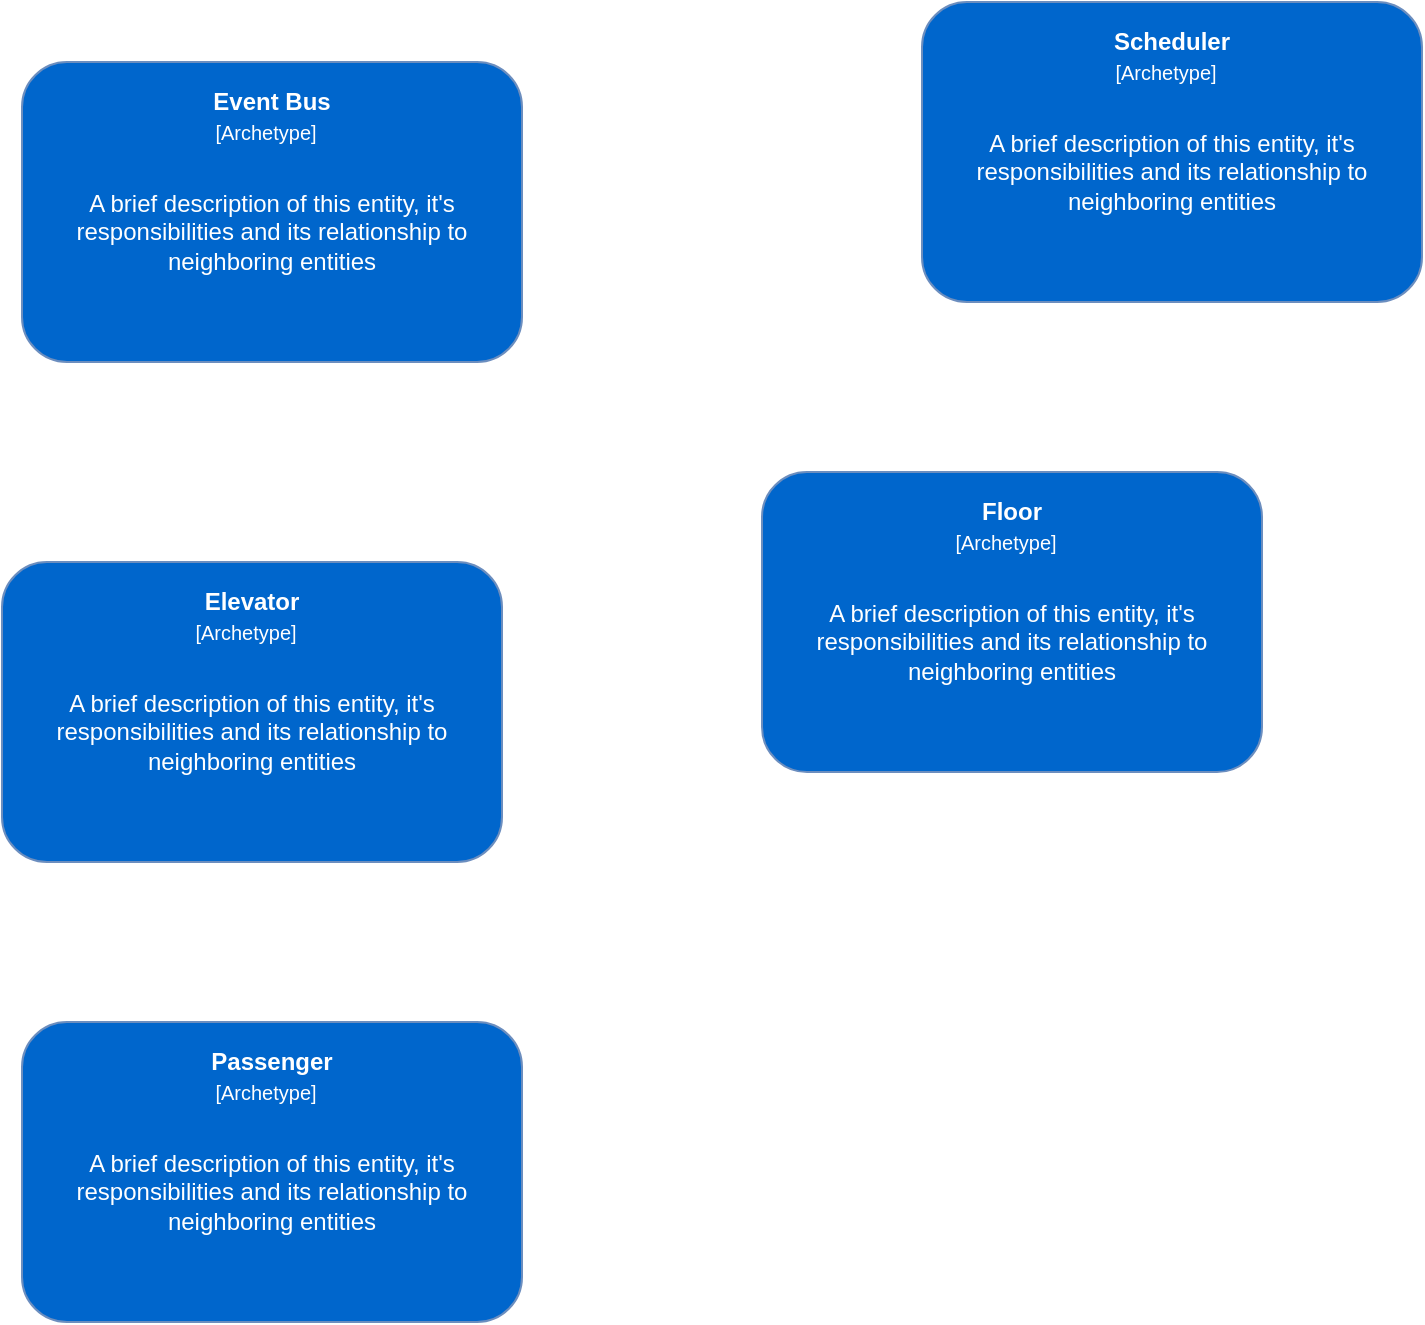 <mxfile version="10.9.5" type="device"><diagram id="EK6g940X_2jVcWOU6df5" name="Page-1"><mxGraphModel dx="1422" dy="847" grid="1" gridSize="10" guides="1" tooltips="1" connect="1" arrows="1" fold="1" page="1" pageScale="1" pageWidth="1169" pageHeight="1654" math="0" shadow="0"><root><mxCell id="0"/><mxCell id="1" parent="0"/><mxCell id="wplTxDgLoo8tkZVB_4dN-1" value="" style="group;rounded=0;fillColor=none;fontColor=#808080;strokeWidth=4;" vertex="1" connectable="0" parent="1"><mxGeometry x="140" y="170" width="250" height="150" as="geometry"/></mxCell><mxCell id="wplTxDgLoo8tkZVB_4dN-2" value="A brief description of this entity, it's responsibilities and its relationship to neighboring entities" style="rounded=1;whiteSpace=wrap;html=1;fillColor=#0066CC;strokeColor=#6c8ebf;fontColor=#FFFFFF;spacingTop=20;" vertex="1" parent="wplTxDgLoo8tkZVB_4dN-1"><mxGeometry width="250" height="150" as="geometry"/></mxCell><mxCell id="wplTxDgLoo8tkZVB_4dN-3" value="Event Bus" style="text;html=1;strokeColor=none;fillColor=none;align=center;verticalAlign=middle;whiteSpace=wrap;rounded=0;fontColor=#FFFFFF;fontStyle=1" vertex="1" parent="wplTxDgLoo8tkZVB_4dN-1"><mxGeometry x="25" y="10" width="200" height="20" as="geometry"/></mxCell><mxCell id="wplTxDgLoo8tkZVB_4dN-4" value="[Archetype]" style="text;html=1;strokeColor=none;fillColor=none;align=center;verticalAlign=middle;whiteSpace=wrap;rounded=0;fontColor=#FFFFFF;fontSize=10;" vertex="1" parent="wplTxDgLoo8tkZVB_4dN-1"><mxGeometry x="22" y="25" width="200" height="20" as="geometry"/></mxCell><mxCell id="wplTxDgLoo8tkZVB_4dN-5" value="" style="group;rounded=0;fillColor=none;fontColor=#808080;strokeWidth=4;" vertex="1" connectable="0" parent="1"><mxGeometry x="130" y="420" width="250" height="150" as="geometry"/></mxCell><mxCell id="wplTxDgLoo8tkZVB_4dN-6" value="A brief description of this entity, it's responsibilities and its relationship to neighboring entities" style="rounded=1;whiteSpace=wrap;html=1;fillColor=#0066CC;strokeColor=#6c8ebf;fontColor=#FFFFFF;spacingTop=20;" vertex="1" parent="wplTxDgLoo8tkZVB_4dN-5"><mxGeometry width="250" height="150" as="geometry"/></mxCell><mxCell id="wplTxDgLoo8tkZVB_4dN-7" value="Elevator" style="text;html=1;strokeColor=none;fillColor=none;align=center;verticalAlign=middle;whiteSpace=wrap;rounded=0;fontColor=#FFFFFF;fontStyle=1" vertex="1" parent="wplTxDgLoo8tkZVB_4dN-5"><mxGeometry x="25" y="10" width="200" height="20" as="geometry"/></mxCell><mxCell id="wplTxDgLoo8tkZVB_4dN-8" value="[Archetype]" style="text;html=1;strokeColor=none;fillColor=none;align=center;verticalAlign=middle;whiteSpace=wrap;rounded=0;fontColor=#FFFFFF;fontSize=10;" vertex="1" parent="wplTxDgLoo8tkZVB_4dN-5"><mxGeometry x="22" y="25" width="200" height="20" as="geometry"/></mxCell><mxCell id="wplTxDgLoo8tkZVB_4dN-9" value="" style="group;rounded=0;fillColor=none;fontColor=#808080;strokeWidth=4;" vertex="1" connectable="0" parent="1"><mxGeometry x="590" y="140" width="250" height="150" as="geometry"/></mxCell><mxCell id="wplTxDgLoo8tkZVB_4dN-10" value="A brief description of this entity, it's responsibilities and its relationship to neighboring entities" style="rounded=1;whiteSpace=wrap;html=1;fillColor=#0066CC;strokeColor=#6c8ebf;fontColor=#FFFFFF;spacingTop=20;" vertex="1" parent="wplTxDgLoo8tkZVB_4dN-9"><mxGeometry width="250" height="150" as="geometry"/></mxCell><mxCell id="wplTxDgLoo8tkZVB_4dN-11" value="Scheduler" style="text;html=1;strokeColor=none;fillColor=none;align=center;verticalAlign=middle;whiteSpace=wrap;rounded=0;fontColor=#FFFFFF;fontStyle=1" vertex="1" parent="wplTxDgLoo8tkZVB_4dN-9"><mxGeometry x="25" y="10" width="200" height="20" as="geometry"/></mxCell><mxCell id="wplTxDgLoo8tkZVB_4dN-12" value="[Archetype]" style="text;html=1;strokeColor=none;fillColor=none;align=center;verticalAlign=middle;whiteSpace=wrap;rounded=0;fontColor=#FFFFFF;fontSize=10;" vertex="1" parent="wplTxDgLoo8tkZVB_4dN-9"><mxGeometry x="22" y="25" width="200" height="20" as="geometry"/></mxCell><mxCell id="wplTxDgLoo8tkZVB_4dN-13" value="" style="group;rounded=0;fillColor=none;fontColor=#808080;strokeWidth=4;" vertex="1" connectable="0" parent="1"><mxGeometry x="510" y="375" width="250" height="150" as="geometry"/></mxCell><mxCell id="wplTxDgLoo8tkZVB_4dN-14" value="A brief description of this entity, it's responsibilities and its relationship to neighboring entities" style="rounded=1;whiteSpace=wrap;html=1;fillColor=#0066CC;strokeColor=#6c8ebf;fontColor=#FFFFFF;spacingTop=20;" vertex="1" parent="wplTxDgLoo8tkZVB_4dN-13"><mxGeometry width="250" height="150" as="geometry"/></mxCell><mxCell id="wplTxDgLoo8tkZVB_4dN-15" value="Floor" style="text;html=1;strokeColor=none;fillColor=none;align=center;verticalAlign=middle;whiteSpace=wrap;rounded=0;fontColor=#FFFFFF;fontStyle=1" vertex="1" parent="wplTxDgLoo8tkZVB_4dN-13"><mxGeometry x="25" y="10" width="200" height="20" as="geometry"/></mxCell><mxCell id="wplTxDgLoo8tkZVB_4dN-16" value="[Archetype]" style="text;html=1;strokeColor=none;fillColor=none;align=center;verticalAlign=middle;whiteSpace=wrap;rounded=0;fontColor=#FFFFFF;fontSize=10;" vertex="1" parent="wplTxDgLoo8tkZVB_4dN-13"><mxGeometry x="22" y="25" width="200" height="20" as="geometry"/></mxCell><mxCell id="wplTxDgLoo8tkZVB_4dN-17" value="" style="group;rounded=0;fillColor=none;fontColor=#808080;strokeWidth=4;" vertex="1" connectable="0" parent="1"><mxGeometry x="140" y="650" width="250" height="150" as="geometry"/></mxCell><mxCell id="wplTxDgLoo8tkZVB_4dN-18" value="A brief description of this entity, it's responsibilities and its relationship to neighboring entities" style="rounded=1;whiteSpace=wrap;html=1;fillColor=#0066CC;strokeColor=#6c8ebf;fontColor=#FFFFFF;spacingTop=20;" vertex="1" parent="wplTxDgLoo8tkZVB_4dN-17"><mxGeometry width="250" height="150" as="geometry"/></mxCell><mxCell id="wplTxDgLoo8tkZVB_4dN-19" value="Passenger" style="text;html=1;strokeColor=none;fillColor=none;align=center;verticalAlign=middle;whiteSpace=wrap;rounded=0;fontColor=#FFFFFF;fontStyle=1" vertex="1" parent="wplTxDgLoo8tkZVB_4dN-17"><mxGeometry x="25" y="10" width="200" height="20" as="geometry"/></mxCell><mxCell id="wplTxDgLoo8tkZVB_4dN-20" value="[Archetype]" style="text;html=1;strokeColor=none;fillColor=none;align=center;verticalAlign=middle;whiteSpace=wrap;rounded=0;fontColor=#FFFFFF;fontSize=10;" vertex="1" parent="wplTxDgLoo8tkZVB_4dN-17"><mxGeometry x="22" y="25" width="200" height="20" as="geometry"/></mxCell></root></mxGraphModel></diagram></mxfile>